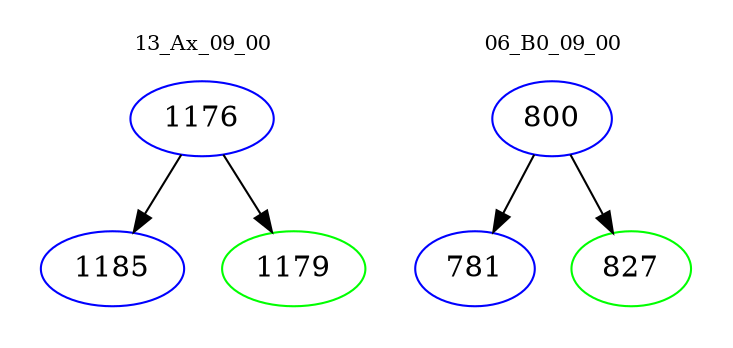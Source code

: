 digraph{
subgraph cluster_0 {
color = white
label = "13_Ax_09_00";
fontsize=10;
T0_1176 [label="1176", color="blue"]
T0_1176 -> T0_1185 [color="black"]
T0_1185 [label="1185", color="blue"]
T0_1176 -> T0_1179 [color="black"]
T0_1179 [label="1179", color="green"]
}
subgraph cluster_1 {
color = white
label = "06_B0_09_00";
fontsize=10;
T1_800 [label="800", color="blue"]
T1_800 -> T1_781 [color="black"]
T1_781 [label="781", color="blue"]
T1_800 -> T1_827 [color="black"]
T1_827 [label="827", color="green"]
}
}
